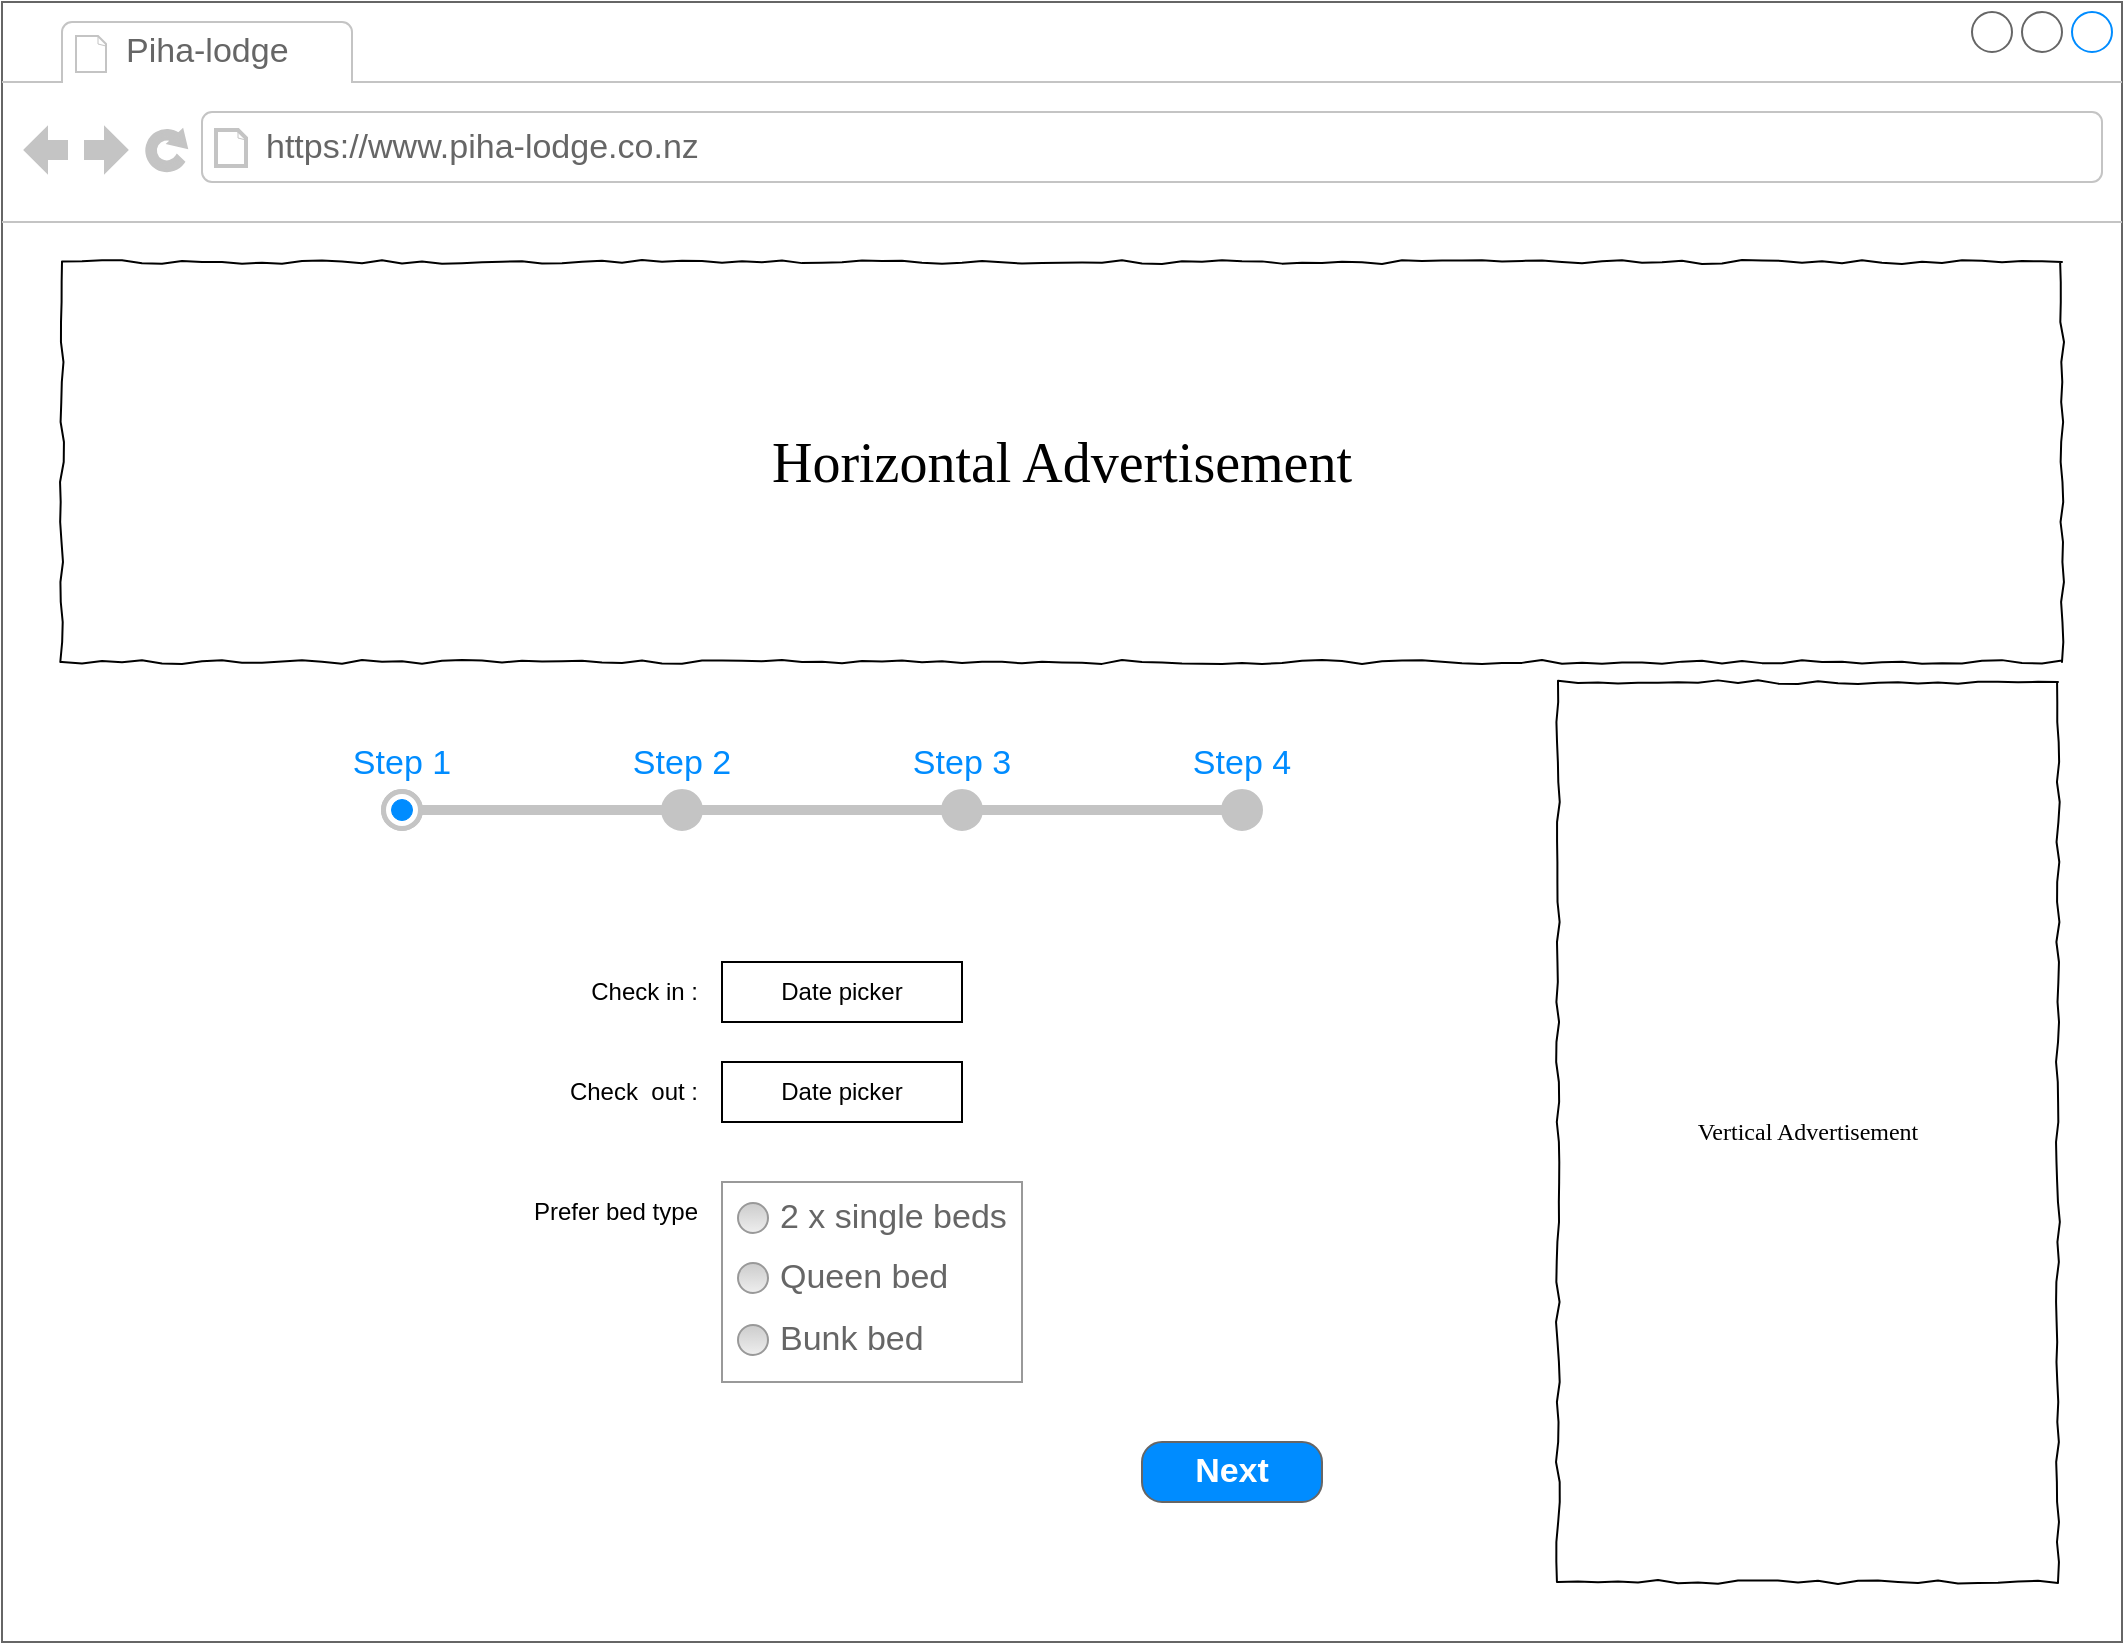 <mxfile version="17.4.0" type="device" pages="5"><diagram id="oUi-wMXiDrRXIAVjMPbH" name="Step 1"><mxGraphModel dx="1422" dy="762" grid="1" gridSize="10" guides="1" tooltips="1" connect="1" arrows="1" fold="1" page="1" pageScale="1" pageWidth="1100" pageHeight="850" math="0" shadow="0"><root><mxCell id="0"/><mxCell id="1" parent="0"/><mxCell id="sx67vJJWiEQe5QAoI6bf-1" value="" style="strokeWidth=1;shadow=0;dashed=0;align=center;html=1;shape=mxgraph.mockup.containers.browserWindow;rSize=0;strokeColor=#666666;strokeColor2=#008cff;strokeColor3=#c4c4c4;mainText=,;recursiveResize=0;" vertex="1" parent="1"><mxGeometry x="20" y="20" width="1060" height="820" as="geometry"/></mxCell><mxCell id="sx67vJJWiEQe5QAoI6bf-2" value="Piha-lodge" style="strokeWidth=1;shadow=0;dashed=0;align=center;html=1;shape=mxgraph.mockup.containers.anchor;fontSize=17;fontColor=#666666;align=left;" vertex="1" parent="sx67vJJWiEQe5QAoI6bf-1"><mxGeometry x="60" y="12" width="110" height="26" as="geometry"/></mxCell><mxCell id="sx67vJJWiEQe5QAoI6bf-3" value="https://www.piha-lodge.co.nz" style="strokeWidth=1;shadow=0;dashed=0;align=center;html=1;shape=mxgraph.mockup.containers.anchor;rSize=0;fontSize=17;fontColor=#666666;align=left;" vertex="1" parent="sx67vJJWiEQe5QAoI6bf-1"><mxGeometry x="130" y="60" width="250" height="26" as="geometry"/></mxCell><mxCell id="AOuMdKNsOwprFaCUduc3-1" value="Horizontal Advertisement" style="whiteSpace=wrap;html=1;rounded=0;shadow=0;labelBackgroundColor=none;strokeWidth=1;fontFamily=Verdana;fontSize=28;align=center;comic=1;" vertex="1" parent="sx67vJJWiEQe5QAoI6bf-1"><mxGeometry x="30" y="130" width="1000" height="200" as="geometry"/></mxCell><mxCell id="AOuMdKNsOwprFaCUduc3-2" value="Vertical Advertisement" style="whiteSpace=wrap;html=1;rounded=0;shadow=0;labelBackgroundColor=none;strokeWidth=1;fillColor=none;fontFamily=Verdana;fontSize=12;align=center;comic=1;" vertex="1" parent="sx67vJJWiEQe5QAoI6bf-1"><mxGeometry x="778" y="340" width="250" height="450" as="geometry"/></mxCell><mxCell id="AOuMdKNsOwprFaCUduc3-4" value="" style="strokeWidth=1;shadow=0;dashed=0;align=center;html=1;shape=mxgraph.mockup.navigation.stepBar;strokeColor=#c4c4c4;textColor=#666666;textColor2=#008cff;mainText=%2BStep%201%2CStep%202%2CStep%203%2CStep%204;textSize=17;fillColor=#666666;overflow=fill;fontSize=17;fontColor=#666666;direction=east;" vertex="1" parent="sx67vJJWiEQe5QAoI6bf-1"><mxGeometry x="130" y="370" width="560" height="70" as="geometry"/></mxCell><mxCell id="b5wOJilezBWlusKn2aMM-1" value="Next" style="strokeWidth=1;shadow=0;dashed=0;align=center;html=1;shape=mxgraph.mockup.buttons.button;strokeColor=#666666;fontColor=#ffffff;mainText=;buttonStyle=round;fontSize=17;fontStyle=1;fillColor=#008cff;whiteSpace=wrap;" vertex="1" parent="sx67vJJWiEQe5QAoI6bf-1"><mxGeometry x="570" y="720" width="90" height="30" as="geometry"/></mxCell><mxCell id="5U9-QMMQPaFmR3MNgFl2-2" value="Check in :" style="text;html=1;strokeColor=none;fillColor=none;align=right;verticalAlign=middle;whiteSpace=wrap;rounded=0;" vertex="1" parent="sx67vJJWiEQe5QAoI6bf-1"><mxGeometry x="260" y="480" width="90" height="30" as="geometry"/></mxCell><mxCell id="5U9-QMMQPaFmR3MNgFl2-1" value="Date picker" style="rounded=0;whiteSpace=wrap;html=1;" vertex="1" parent="sx67vJJWiEQe5QAoI6bf-1"><mxGeometry x="360" y="480" width="120" height="30" as="geometry"/></mxCell><mxCell id="5U9-QMMQPaFmR3MNgFl2-109" value="&lt;span&gt;Date picker&lt;/span&gt;" style="rounded=0;whiteSpace=wrap;html=1;" vertex="1" parent="sx67vJJWiEQe5QAoI6bf-1"><mxGeometry x="360" y="530" width="120" height="30" as="geometry"/></mxCell><mxCell id="5U9-QMMQPaFmR3MNgFl2-110" value="Check&amp;nbsp; out :" style="text;html=1;strokeColor=none;fillColor=none;align=right;verticalAlign=middle;whiteSpace=wrap;rounded=0;" vertex="1" parent="sx67vJJWiEQe5QAoI6bf-1"><mxGeometry x="260" y="530" width="90" height="30" as="geometry"/></mxCell><mxCell id="fIT29ROSlgvNxC3mLbTA-1" value="" style="strokeWidth=1;shadow=0;dashed=0;align=center;html=1;shape=mxgraph.mockup.forms.rrect;rSize=0;strokeColor=#999999;fillColor=#ffffff;recursiveResize=0;" vertex="1" parent="sx67vJJWiEQe5QAoI6bf-1"><mxGeometry x="360" y="590" width="150" height="100" as="geometry"/></mxCell><mxCell id="fIT29ROSlgvNxC3mLbTA-2" value="2 x single beds" style="shape=ellipse;rSize=0;fillColor=#eeeeee;strokeColor=#999999;gradientColor=#cccccc;html=1;align=left;spacingLeft=4;fontSize=17;fontColor=#666666;labelPosition=right;flipV=1;" vertex="1" parent="fIT29ROSlgvNxC3mLbTA-1"><mxGeometry x="8" y="10.5" width="15" height="15" as="geometry"/></mxCell><mxCell id="fIT29ROSlgvNxC3mLbTA-3" value="Queen bed" style="shape=ellipse;rSize=0;fillColor=#eeeeee;strokeColor=#999999;gradientColor=#cccccc;html=1;align=left;spacingLeft=4;fontSize=17;fontColor=#666666;labelPosition=right;flipV=1;" vertex="1" parent="fIT29ROSlgvNxC3mLbTA-1"><mxGeometry x="8" y="40.5" width="15" height="15" as="geometry"/></mxCell><mxCell id="fIT29ROSlgvNxC3mLbTA-6" value="Bunk bed" style="shape=ellipse;rSize=0;fillColor=#eeeeee;strokeColor=#999999;gradientColor=#cccccc;html=1;align=left;spacingLeft=4;fontSize=17;fontColor=#666666;labelPosition=right;flipV=1;" vertex="1" parent="fIT29ROSlgvNxC3mLbTA-1"><mxGeometry x="8" y="71.5" width="15" height="15" as="geometry"/></mxCell><mxCell id="fIT29ROSlgvNxC3mLbTA-7" value="Prefer bed type" style="text;html=1;strokeColor=none;fillColor=none;align=right;verticalAlign=middle;whiteSpace=wrap;rounded=0;" vertex="1" parent="sx67vJJWiEQe5QAoI6bf-1"><mxGeometry x="260" y="590" width="90" height="30" as="geometry"/></mxCell></root></mxGraphModel></diagram><diagram name="Step 2" id="VjL7f8rFNLGik1qCMTcq"><mxGraphModel dx="1422" dy="762" grid="1" gridSize="10" guides="1" tooltips="1" connect="1" arrows="1" fold="1" page="1" pageScale="1" pageWidth="1100" pageHeight="850" math="0" shadow="0"><root><mxCell id="9cKlikHtO0nhQGItE4CW-0"/><mxCell id="9cKlikHtO0nhQGItE4CW-1" parent="9cKlikHtO0nhQGItE4CW-0"/><mxCell id="9cKlikHtO0nhQGItE4CW-2" value="" style="strokeWidth=1;shadow=0;dashed=0;align=center;html=1;shape=mxgraph.mockup.containers.browserWindow;rSize=0;strokeColor=#666666;strokeColor2=#008cff;strokeColor3=#c4c4c4;mainText=,;recursiveResize=0;" vertex="1" parent="9cKlikHtO0nhQGItE4CW-1"><mxGeometry x="20" y="20" width="1060" height="820" as="geometry"/></mxCell><mxCell id="9cKlikHtO0nhQGItE4CW-3" value="Piha-lodge" style="strokeWidth=1;shadow=0;dashed=0;align=center;html=1;shape=mxgraph.mockup.containers.anchor;fontSize=17;fontColor=#666666;align=left;" vertex="1" parent="9cKlikHtO0nhQGItE4CW-2"><mxGeometry x="60" y="12" width="110" height="26" as="geometry"/></mxCell><mxCell id="9cKlikHtO0nhQGItE4CW-4" value="https://www.piha-lodge.co.nz" style="strokeWidth=1;shadow=0;dashed=0;align=center;html=1;shape=mxgraph.mockup.containers.anchor;rSize=0;fontSize=17;fontColor=#666666;align=left;" vertex="1" parent="9cKlikHtO0nhQGItE4CW-2"><mxGeometry x="130" y="60" width="250" height="26" as="geometry"/></mxCell><mxCell id="9cKlikHtO0nhQGItE4CW-5" value="Horizontal Advertisement" style="whiteSpace=wrap;html=1;rounded=0;shadow=0;labelBackgroundColor=none;strokeWidth=1;fontFamily=Verdana;fontSize=28;align=center;comic=1;" vertex="1" parent="9cKlikHtO0nhQGItE4CW-2"><mxGeometry x="30" y="130" width="1000" height="200" as="geometry"/></mxCell><mxCell id="9cKlikHtO0nhQGItE4CW-6" value="Vertical Advertisement" style="whiteSpace=wrap;html=1;rounded=0;shadow=0;labelBackgroundColor=none;strokeWidth=1;fillColor=none;fontFamily=Verdana;fontSize=12;align=center;comic=1;" vertex="1" parent="9cKlikHtO0nhQGItE4CW-2"><mxGeometry x="778" y="340" width="250" height="450" as="geometry"/></mxCell><mxCell id="9cKlikHtO0nhQGItE4CW-7" value="" style="strokeWidth=1;shadow=0;dashed=0;align=center;html=1;shape=mxgraph.mockup.navigation.stepBar;strokeColor=#c4c4c4;textColor=#666666;textColor2=#008cff;mainText=Step%201%2C%2BStep%202%2CStep%203%2CStep%204;textSize=17;fillColor=#666666;overflow=fill;fontSize=17;fontColor=#666666;direction=east;" vertex="1" parent="9cKlikHtO0nhQGItE4CW-2"><mxGeometry x="130" y="370" width="560" height="70" as="geometry"/></mxCell><mxCell id="9cKlikHtO0nhQGItE4CW-8" value="Next" style="strokeWidth=1;shadow=0;dashed=0;align=center;html=1;shape=mxgraph.mockup.buttons.button;strokeColor=#666666;fontColor=#ffffff;mainText=;buttonStyle=round;fontSize=17;fontStyle=1;fillColor=#008cff;whiteSpace=wrap;" vertex="1" parent="9cKlikHtO0nhQGItE4CW-2"><mxGeometry x="570" y="720" width="90" height="30" as="geometry"/></mxCell><mxCell id="tjDRrlrHCkNEZzormWmk-7" value="Previous" style="strokeWidth=1;shadow=0;dashed=0;align=center;html=1;shape=mxgraph.mockup.buttons.button;strokeColor=#666666;fontColor=#ffffff;mainText=;buttonStyle=round;fontSize=17;fontStyle=1;fillColor=#008cff;whiteSpace=wrap;" vertex="1" parent="9cKlikHtO0nhQGItE4CW-2"><mxGeometry x="150" y="720" width="90" height="30" as="geometry"/></mxCell><mxCell id="hRpgqc-rVr8VmRpH3qx3-0" value="Arrive time :" style="text;html=1;strokeColor=none;fillColor=none;align=right;verticalAlign=middle;whiteSpace=wrap;rounded=0;fontSize=14;" vertex="1" parent="9cKlikHtO0nhQGItE4CW-2"><mxGeometry x="260" y="450" width="90" height="30" as="geometry"/></mxCell><mxCell id="hRpgqc-rVr8VmRpH3qx3-1" value="" style="verticalLabelPosition=bottom;shadow=0;dashed=0;align=center;html=1;verticalAlign=top;strokeWidth=1;shape=mxgraph.mockup.forms.horSlider;strokeColor=#999999;sliderStyle=basic;sliderPos=41.25;handleStyle=circle;fillColor2=#ddeeff;fontSize=14;" vertex="1" parent="9cKlikHtO0nhQGItE4CW-2"><mxGeometry x="300" y="450" width="200" height="30" as="geometry"/></mxCell><mxCell id="hRpgqc-rVr8VmRpH3qx3-2" value="PM" style="text;html=1;strokeColor=none;fillColor=none;align=left;verticalAlign=middle;whiteSpace=wrap;rounded=0;fontSize=14;" vertex="1" parent="9cKlikHtO0nhQGItE4CW-2"><mxGeometry x="540" y="450" width="20" height="30" as="geometry"/></mxCell><mxCell id="AeqVfA9lhM3dr57yUfqd-0" value="Rooms :" style="text;html=1;strokeColor=none;fillColor=none;align=right;verticalAlign=middle;whiteSpace=wrap;rounded=0;fontSize=14;" vertex="1" parent="9cKlikHtO0nhQGItE4CW-2"><mxGeometry x="220" y="490" width="130" height="30" as="geometry"/></mxCell><mxCell id="AeqVfA9lhM3dr57yUfqd-2" value="2" style="text;html=1;strokeColor=none;fillColor=none;align=right;verticalAlign=middle;whiteSpace=wrap;rounded=0;fontSize=14;" vertex="1" parent="9cKlikHtO0nhQGItE4CW-2"><mxGeometry x="513" y="449" width="20" height="30" as="geometry"/></mxCell><mxCell id="AeqVfA9lhM3dr57yUfqd-3" value="1 room&lt;br&gt;2 rooms&lt;br&gt;3 rooms&lt;br&gt;4 rooms" style="strokeWidth=1;shadow=0;dashed=0;align=center;html=1;shape=mxgraph.mockup.forms.comboBox;strokeColor=#999999;fillColor=#ddeeff;align=left;fillColor2=#aaddff;mainText=;fontColor=#666666;fontSize=14;spacingLeft=3;verticalAlign=top;spacing=3;" vertex="1" parent="9cKlikHtO0nhQGItE4CW-2"><mxGeometry x="370" y="490" width="190" height="80" as="geometry"/></mxCell><mxCell id="MYxgW4TyMsbTRHCdrl2_-0" value="Breakfast type :" style="text;html=1;strokeColor=none;fillColor=none;align=right;verticalAlign=middle;whiteSpace=wrap;rounded=0;fontSize=14;" vertex="1" parent="9cKlikHtO0nhQGItE4CW-2"><mxGeometry x="220" y="590" width="130" height="30" as="geometry"/></mxCell><mxCell id="MYxgW4TyMsbTRHCdrl2_-1" value="No necessary&lt;br&gt;Continental&lt;br&gt;Korean style&lt;br&gt;" style="strokeWidth=1;shadow=0;dashed=0;align=center;html=1;shape=mxgraph.mockup.forms.comboBox;strokeColor=#999999;fillColor=#ddeeff;align=left;fillColor2=#aaddff;mainText=;fontColor=#666666;fontSize=14;spacingLeft=3;verticalAlign=top;spacing=3;" vertex="1" parent="9cKlikHtO0nhQGItE4CW-2"><mxGeometry x="370" y="590" width="190" height="70" as="geometry"/></mxCell></root></mxGraphModel></diagram><diagram name="Step 3" id="0d0z5Lvu5L3LwtYLqSPh"><mxGraphModel dx="1422" dy="762" grid="1" gridSize="10" guides="1" tooltips="1" connect="1" arrows="1" fold="1" page="1" pageScale="1" pageWidth="1100" pageHeight="850" math="0" shadow="0"><root><mxCell id="eztPSZp131bTaL-vDQY8-0"/><mxCell id="eztPSZp131bTaL-vDQY8-1" parent="eztPSZp131bTaL-vDQY8-0"/><mxCell id="eztPSZp131bTaL-vDQY8-2" value="" style="strokeWidth=1;shadow=0;dashed=0;align=center;html=1;shape=mxgraph.mockup.containers.browserWindow;rSize=0;strokeColor=#666666;strokeColor2=#008cff;strokeColor3=#c4c4c4;mainText=,;recursiveResize=0;" vertex="1" parent="eztPSZp131bTaL-vDQY8-1"><mxGeometry x="20" y="20" width="1060" height="820" as="geometry"/></mxCell><mxCell id="eztPSZp131bTaL-vDQY8-3" value="Piha-lodge" style="strokeWidth=1;shadow=0;dashed=0;align=center;html=1;shape=mxgraph.mockup.containers.anchor;fontSize=17;fontColor=#666666;align=left;" vertex="1" parent="eztPSZp131bTaL-vDQY8-2"><mxGeometry x="60" y="12" width="110" height="26" as="geometry"/></mxCell><mxCell id="eztPSZp131bTaL-vDQY8-4" value="https://www.piha-lodge.co.nz" style="strokeWidth=1;shadow=0;dashed=0;align=center;html=1;shape=mxgraph.mockup.containers.anchor;rSize=0;fontSize=17;fontColor=#666666;align=left;" vertex="1" parent="eztPSZp131bTaL-vDQY8-2"><mxGeometry x="130" y="60" width="250" height="26" as="geometry"/></mxCell><mxCell id="eztPSZp131bTaL-vDQY8-5" value="Horizontal Advertisement" style="whiteSpace=wrap;html=1;rounded=0;shadow=0;labelBackgroundColor=none;strokeWidth=1;fontFamily=Verdana;fontSize=28;align=center;comic=1;" vertex="1" parent="eztPSZp131bTaL-vDQY8-2"><mxGeometry x="30" y="130" width="1000" height="200" as="geometry"/></mxCell><mxCell id="eztPSZp131bTaL-vDQY8-6" value="Vertical Advertisement" style="whiteSpace=wrap;html=1;rounded=0;shadow=0;labelBackgroundColor=none;strokeWidth=1;fillColor=none;fontFamily=Verdana;fontSize=12;align=center;comic=1;" vertex="1" parent="eztPSZp131bTaL-vDQY8-2"><mxGeometry x="778" y="340" width="250" height="450" as="geometry"/></mxCell><mxCell id="eztPSZp131bTaL-vDQY8-7" value="" style="strokeWidth=1;shadow=0;dashed=0;align=center;html=1;shape=mxgraph.mockup.navigation.stepBar;strokeColor=#c4c4c4;textColor=#666666;textColor2=#008cff;mainText=Step%201%2CStep%202%2C%2BStep%203%2CStep%204;textSize=17;fillColor=#666666;overflow=fill;fontSize=17;fontColor=#666666;direction=east;" vertex="1" parent="eztPSZp131bTaL-vDQY8-2"><mxGeometry x="130" y="370" width="560" height="70" as="geometry"/></mxCell><mxCell id="eztPSZp131bTaL-vDQY8-8" value="Next" style="strokeWidth=1;shadow=0;dashed=0;align=center;html=1;shape=mxgraph.mockup.buttons.button;strokeColor=#666666;fontColor=#ffffff;mainText=;buttonStyle=round;fontSize=17;fontStyle=1;fillColor=#008cff;whiteSpace=wrap;" vertex="1" parent="eztPSZp131bTaL-vDQY8-2"><mxGeometry x="570" y="720" width="90" height="30" as="geometry"/></mxCell><mxCell id="eztPSZp131bTaL-vDQY8-9" value="Previous" style="strokeWidth=1;shadow=0;dashed=0;align=center;html=1;shape=mxgraph.mockup.buttons.button;strokeColor=#666666;fontColor=#ffffff;mainText=;buttonStyle=round;fontSize=17;fontStyle=1;fillColor=#008cff;whiteSpace=wrap;" vertex="1" parent="eztPSZp131bTaL-vDQY8-2"><mxGeometry x="150" y="720" width="90" height="30" as="geometry"/></mxCell><mxCell id="UC5EhTLBbAHq8wM_3Ogo-1" value="" style="verticalLabelPosition=bottom;shadow=0;dashed=0;align=center;html=1;verticalAlign=top;strokeWidth=1;shape=mxgraph.mockup.forms.colorPicker;chosenColor=#aaddff;fontSize=14;fontColor=#666666;" vertex="1" parent="eztPSZp131bTaL-vDQY8-2"><mxGeometry x="370" y="560" width="40" height="40" as="geometry"/></mxCell><mxCell id="UC5EhTLBbAHq8wM_3Ogo-0" value="Favourite colour" style="text;html=1;strokeColor=none;fillColor=none;align=right;verticalAlign=middle;whiteSpace=wrap;rounded=0;fontSize=14;" vertex="1" parent="eztPSZp131bTaL-vDQY8-2"><mxGeometry x="240" y="565" width="110" height="30" as="geometry"/></mxCell><mxCell id="UC5EhTLBbAHq8wM_3Ogo-2" value="Adults :" style="text;html=1;strokeColor=none;fillColor=none;align=right;verticalAlign=middle;whiteSpace=wrap;rounded=0;fontSize=14;" vertex="1" parent="eztPSZp131bTaL-vDQY8-2"><mxGeometry x="260" y="460" width="90" height="30" as="geometry"/></mxCell><mxCell id="UC5EhTLBbAHq8wM_3Ogo-3" value="Children :" style="text;html=1;strokeColor=none;fillColor=none;align=right;verticalAlign=middle;whiteSpace=wrap;rounded=0;fontSize=14;" vertex="1" parent="eztPSZp131bTaL-vDQY8-2"><mxGeometry x="260" y="510" width="90" height="30" as="geometry"/></mxCell><mxCell id="UC5EhTLBbAHq8wM_3Ogo-4" value="&lt;table cellpadding=&quot;0&quot; cellspacing=&quot;0&quot; style=&quot;width: 100% ; height: 100%&quot;&gt;&lt;tbody&gt;&lt;tr&gt;&lt;td style=&quot;width: 85%&quot;&gt;0&lt;/td&gt;&lt;td style=&quot;width: 15%&quot;&gt;&lt;/td&gt;&lt;/tr&gt;&lt;/tbody&gt;&lt;/table&gt;" style="strokeWidth=1;shadow=0;dashed=0;align=center;html=1;shape=mxgraph.mockup.forms.spinner;strokeColor=#999999;spinLayout=right;spinStyle=normal;adjStyle=triangle;fillColor=#aaddff;fontSize=17;fontColor=#666666;mainText=;html=1;overflow=fill;strokeOpacity=100;" vertex="1" parent="eztPSZp131bTaL-vDQY8-2"><mxGeometry x="370" y="460" width="140" height="30" as="geometry"/></mxCell><mxCell id="UC5EhTLBbAHq8wM_3Ogo-5" value="&lt;table cellpadding=&quot;0&quot; cellspacing=&quot;0&quot; style=&quot;width: 100% ; height: 100%&quot;&gt;&lt;tbody&gt;&lt;tr&gt;&lt;td style=&quot;width: 85%&quot;&gt;0&lt;/td&gt;&lt;td style=&quot;width: 15%&quot;&gt;&lt;/td&gt;&lt;/tr&gt;&lt;/tbody&gt;&lt;/table&gt;" style="strokeWidth=1;shadow=0;dashed=0;align=center;html=1;shape=mxgraph.mockup.forms.spinner;strokeColor=#999999;spinLayout=right;spinStyle=normal;adjStyle=triangle;fillColor=#aaddff;fontSize=17;fontColor=#666666;mainText=;html=1;overflow=fill;" vertex="1" parent="eztPSZp131bTaL-vDQY8-2"><mxGeometry x="370" y="510" width="140" height="30" as="geometry"/></mxCell><mxCell id="nm3t4eJVYTuXnckr5jVG-0" value="(for souvenir)" style="text;html=1;strokeColor=none;fillColor=none;align=right;verticalAlign=middle;whiteSpace=wrap;rounded=0;fontSize=14;" vertex="1" parent="eztPSZp131bTaL-vDQY8-2"><mxGeometry x="430" y="565" width="110" height="30" as="geometry"/></mxCell></root></mxGraphModel></diagram><diagram name="Step 4" id="x08vzM1r3ZLJy2kTOo_r"><mxGraphModel dx="1422" dy="762" grid="1" gridSize="10" guides="1" tooltips="1" connect="1" arrows="1" fold="1" page="1" pageScale="1" pageWidth="1100" pageHeight="850" math="0" shadow="0"><root><mxCell id="u3ObpyP9G7WGJHAkvHzj-0"/><mxCell id="u3ObpyP9G7WGJHAkvHzj-1" parent="u3ObpyP9G7WGJHAkvHzj-0"/><mxCell id="u3ObpyP9G7WGJHAkvHzj-2" value="" style="strokeWidth=1;shadow=0;dashed=0;align=center;html=1;shape=mxgraph.mockup.containers.browserWindow;rSize=0;strokeColor=#666666;strokeColor2=#008cff;strokeColor3=#c4c4c4;mainText=,;recursiveResize=0;" vertex="1" parent="u3ObpyP9G7WGJHAkvHzj-1"><mxGeometry x="20" y="20" width="1060" height="820" as="geometry"/></mxCell><mxCell id="u3ObpyP9G7WGJHAkvHzj-3" value="Piha-lodge" style="strokeWidth=1;shadow=0;dashed=0;align=center;html=1;shape=mxgraph.mockup.containers.anchor;fontSize=17;fontColor=#666666;align=left;" vertex="1" parent="u3ObpyP9G7WGJHAkvHzj-2"><mxGeometry x="60" y="12" width="110" height="26" as="geometry"/></mxCell><mxCell id="u3ObpyP9G7WGJHAkvHzj-4" value="https://www.piha-lodge.co.nz" style="strokeWidth=1;shadow=0;dashed=0;align=center;html=1;shape=mxgraph.mockup.containers.anchor;rSize=0;fontSize=17;fontColor=#666666;align=left;" vertex="1" parent="u3ObpyP9G7WGJHAkvHzj-2"><mxGeometry x="130" y="60" width="250" height="26" as="geometry"/></mxCell><mxCell id="u3ObpyP9G7WGJHAkvHzj-5" value="Horizontal Advertisement" style="whiteSpace=wrap;html=1;rounded=0;shadow=0;labelBackgroundColor=none;strokeWidth=1;fontFamily=Verdana;fontSize=28;align=center;comic=1;" vertex="1" parent="u3ObpyP9G7WGJHAkvHzj-2"><mxGeometry x="30" y="130" width="1000" height="200" as="geometry"/></mxCell><mxCell id="u3ObpyP9G7WGJHAkvHzj-6" value="Vertical Advertisement" style="whiteSpace=wrap;html=1;rounded=0;shadow=0;labelBackgroundColor=none;strokeWidth=1;fillColor=none;fontFamily=Verdana;fontSize=12;align=center;comic=1;" vertex="1" parent="u3ObpyP9G7WGJHAkvHzj-2"><mxGeometry x="778" y="340" width="250" height="450" as="geometry"/></mxCell><mxCell id="u3ObpyP9G7WGJHAkvHzj-7" value="" style="strokeWidth=1;shadow=0;dashed=0;align=center;html=1;shape=mxgraph.mockup.navigation.stepBar;strokeColor=#c4c4c4;textColor=#666666;textColor2=#008cff;mainText=Step%201%2CStep%202%2CStep%203%2C%2BStep%204;textSize=17;fillColor=#666666;overflow=fill;fontSize=17;fontColor=#666666;direction=east;" vertex="1" parent="u3ObpyP9G7WGJHAkvHzj-2"><mxGeometry x="130" y="370" width="560" height="70" as="geometry"/></mxCell><mxCell id="u3ObpyP9G7WGJHAkvHzj-8" value="Summit" style="strokeWidth=1;shadow=0;dashed=0;align=center;html=1;shape=mxgraph.mockup.buttons.button;strokeColor=#666666;fontColor=#ffffff;mainText=;buttonStyle=round;fontSize=17;fontStyle=1;fillColor=#008cff;whiteSpace=wrap;" vertex="1" parent="u3ObpyP9G7WGJHAkvHzj-2"><mxGeometry x="570" y="770" width="90" height="30" as="geometry"/></mxCell><mxCell id="u3ObpyP9G7WGJHAkvHzj-9" value="Previous" style="strokeWidth=1;shadow=0;dashed=0;align=center;html=1;shape=mxgraph.mockup.buttons.button;strokeColor=#666666;fontColor=#ffffff;mainText=;buttonStyle=round;fontSize=17;fontStyle=1;fillColor=#008cff;whiteSpace=wrap;" vertex="1" parent="u3ObpyP9G7WGJHAkvHzj-2"><mxGeometry x="150" y="770" width="90" height="30" as="geometry"/></mxCell><mxCell id="hhJx7m1NjAnWw5pQeaMC-0" value="First Name :" style="text;html=1;strokeColor=none;fillColor=none;align=right;verticalAlign=middle;whiteSpace=wrap;rounded=0;" vertex="1" parent="u3ObpyP9G7WGJHAkvHzj-2"><mxGeometry x="270" y="450" width="90" height="30" as="geometry"/></mxCell><mxCell id="hhJx7m1NjAnWw5pQeaMC-1" value="" style="rounded=0;whiteSpace=wrap;html=1;" vertex="1" parent="u3ObpyP9G7WGJHAkvHzj-2"><mxGeometry x="370" y="450" width="200" height="30" as="geometry"/></mxCell><mxCell id="hhJx7m1NjAnWw5pQeaMC-2" value="" style="rounded=0;whiteSpace=wrap;html=1;" vertex="1" parent="u3ObpyP9G7WGJHAkvHzj-2"><mxGeometry x="370" y="490" width="200" height="30" as="geometry"/></mxCell><mxCell id="hhJx7m1NjAnWw5pQeaMC-3" value="Last Name :" style="text;html=1;strokeColor=none;fillColor=none;align=right;verticalAlign=middle;whiteSpace=wrap;rounded=0;" vertex="1" parent="u3ObpyP9G7WGJHAkvHzj-2"><mxGeometry x="270" y="490" width="90" height="30" as="geometry"/></mxCell><mxCell id="hhJx7m1NjAnWw5pQeaMC-4" value="Email :" style="text;html=1;strokeColor=none;fillColor=none;align=right;verticalAlign=middle;whiteSpace=wrap;rounded=0;" vertex="1" parent="u3ObpyP9G7WGJHAkvHzj-2"><mxGeometry x="270" y="530" width="90" height="30" as="geometry"/></mxCell><mxCell id="hhJx7m1NjAnWw5pQeaMC-5" value="" style="rounded=0;whiteSpace=wrap;html=1;" vertex="1" parent="u3ObpyP9G7WGJHAkvHzj-2"><mxGeometry x="370" y="530" width="200" height="30" as="geometry"/></mxCell><mxCell id="hhJx7m1NjAnWw5pQeaMC-6" value="Phone :" style="text;html=1;strokeColor=none;fillColor=none;align=right;verticalAlign=middle;whiteSpace=wrap;rounded=0;" vertex="1" parent="u3ObpyP9G7WGJHAkvHzj-2"><mxGeometry x="270" y="570" width="90" height="30" as="geometry"/></mxCell><mxCell id="hhJx7m1NjAnWw5pQeaMC-7" value="" style="rounded=0;whiteSpace=wrap;html=1;" vertex="1" parent="u3ObpyP9G7WGJHAkvHzj-2"><mxGeometry x="370" y="570" width="200" height="30" as="geometry"/></mxCell><mxCell id="D6AqTk1jZH6vTfKthPKf-0" value="" style="strokeWidth=1;shadow=0;dashed=0;align=center;html=1;shape=mxgraph.mockup.forms.rrect;rSize=0;strokeColor=#999999;fillColor=#ffffff;recursiveResize=0;fontSize=14;" vertex="1" parent="u3ObpyP9G7WGJHAkvHzj-2"><mxGeometry x="370" y="610" width="200" height="120" as="geometry"/></mxCell><mxCell id="D6AqTk1jZH6vTfKthPKf-1" value="Baby cot&lt;br&gt;" style="strokeWidth=1;shadow=0;dashed=0;align=center;html=1;shape=mxgraph.mockup.forms.rrect;rSize=0;fillColor=#eeeeee;strokeColor=#999999;gradientColor=#cccccc;align=left;spacingLeft=4;fontSize=17;fontColor=#666666;labelPosition=right;" vertex="1" parent="D6AqTk1jZH6vTfKthPKf-0"><mxGeometry x="8" y="7.5" width="15" height="15" as="geometry"/></mxCell><mxCell id="D6AqTk1jZH6vTfKthPKf-2" value="Bicycle" style="strokeWidth=1;shadow=0;dashed=0;align=center;html=1;shape=mxgraph.mockup.forms.rrect;rSize=0;fillColor=#eeeeee;strokeColor=#999999;gradientColor=#cccccc;align=left;spacingLeft=4;fontSize=17;fontColor=#666666;labelPosition=right;" vertex="1" parent="D6AqTk1jZH6vTfKthPKf-0"><mxGeometry x="8" y="37.5" width="15" height="15" as="geometry"/></mxCell><mxCell id="D6AqTk1jZH6vTfKthPKf-3" value="surf board" style="strokeWidth=1;shadow=0;dashed=0;align=center;html=1;shape=mxgraph.mockup.forms.rrect;rSize=0;fillColor=#eeeeee;strokeColor=#999999;gradientColor=#cccccc;align=left;spacingLeft=4;fontSize=17;fontColor=#666666;labelPosition=right;" vertex="1" parent="D6AqTk1jZH6vTfKthPKf-0"><mxGeometry x="8" y="97.5" width="15" height="15" as="geometry"/></mxCell><mxCell id="D6AqTk1jZH6vTfKthPKf-4" value="Swimming goggles" style="strokeWidth=1;shadow=0;dashed=0;align=center;html=1;shape=mxgraph.mockup.forms.rrect;rSize=0;fillColor=#eeeeee;strokeColor=#999999;gradientColor=#cccccc;align=left;spacingLeft=4;fontSize=17;fontColor=#666666;labelPosition=right;" vertex="1" parent="D6AqTk1jZH6vTfKthPKf-0"><mxGeometry x="8" y="70" width="15" height="15" as="geometry"/></mxCell><mxCell id="uCralvu4Gz02QxP1K2re-0" value="Optional Choice" style="text;html=1;strokeColor=none;fillColor=none;align=right;verticalAlign=middle;whiteSpace=wrap;rounded=0;" vertex="1" parent="u3ObpyP9G7WGJHAkvHzj-2"><mxGeometry x="270" y="610" width="90" height="30" as="geometry"/></mxCell></root></mxGraphModel></diagram><diagram name="Summary" id="mKNjtL2mbx7XSBsTdz_M"><mxGraphModel dx="1422" dy="762" grid="1" gridSize="10" guides="1" tooltips="1" connect="1" arrows="1" fold="1" page="1" pageScale="1" pageWidth="1100" pageHeight="850" math="0" shadow="0"><root><mxCell id="bghKhCLQ2Xj4RrIauOh3-0"/><mxCell id="bghKhCLQ2Xj4RrIauOh3-1" parent="bghKhCLQ2Xj4RrIauOh3-0"/><mxCell id="bghKhCLQ2Xj4RrIauOh3-2" value="" style="strokeWidth=1;shadow=0;dashed=0;align=center;html=1;shape=mxgraph.mockup.containers.browserWindow;rSize=0;strokeColor=#666666;strokeColor2=#008cff;strokeColor3=#c4c4c4;mainText=,;recursiveResize=0;" vertex="1" parent="bghKhCLQ2Xj4RrIauOh3-1"><mxGeometry x="20" y="20" width="1060" height="910" as="geometry"/></mxCell><mxCell id="bghKhCLQ2Xj4RrIauOh3-3" value="Piha-lodge" style="strokeWidth=1;shadow=0;dashed=0;align=center;html=1;shape=mxgraph.mockup.containers.anchor;fontSize=17;fontColor=#666666;align=left;" vertex="1" parent="bghKhCLQ2Xj4RrIauOh3-2"><mxGeometry x="60" y="12" width="110" height="26" as="geometry"/></mxCell><mxCell id="bghKhCLQ2Xj4RrIauOh3-4" value="https://www.piha-lodge.co.nz" style="strokeWidth=1;shadow=0;dashed=0;align=center;html=1;shape=mxgraph.mockup.containers.anchor;rSize=0;fontSize=17;fontColor=#666666;align=left;" vertex="1" parent="bghKhCLQ2Xj4RrIauOh3-2"><mxGeometry x="130" y="60" width="250" height="26" as="geometry"/></mxCell><mxCell id="bghKhCLQ2Xj4RrIauOh3-5" value="Horizontal Advertisement" style="whiteSpace=wrap;html=1;rounded=0;shadow=0;labelBackgroundColor=none;strokeWidth=1;fontFamily=Verdana;fontSize=28;align=center;comic=1;" vertex="1" parent="bghKhCLQ2Xj4RrIauOh3-2"><mxGeometry x="30" y="130" width="1000" height="200" as="geometry"/></mxCell><mxCell id="bghKhCLQ2Xj4RrIauOh3-6" value="Vertical Advertisement" style="whiteSpace=wrap;html=1;rounded=0;shadow=0;labelBackgroundColor=none;strokeWidth=1;fillColor=none;fontFamily=Verdana;fontSize=12;align=center;comic=1;" vertex="1" parent="bghKhCLQ2Xj4RrIauOh3-2"><mxGeometry x="778" y="340" width="250" height="450" as="geometry"/></mxCell><mxCell id="TePqWLef4in8p3IeE3Wh-0" value="Your appointment summary" style="text;strokeColor=none;fillColor=none;html=1;fontSize=24;fontStyle=1;verticalAlign=middle;align=center;fontColor=#666666;" vertex="1" parent="bghKhCLQ2Xj4RrIauOh3-2"><mxGeometry x="150" y="350" width="480" height="40" as="geometry"/></mxCell><mxCell id="qfwVFoT4z89m-Rq6ctfY-0" value="Name :" style="text;html=1;strokeColor=none;fillColor=none;align=right;verticalAlign=middle;whiteSpace=wrap;rounded=0;fontSize=14;fontColor=#666666;" vertex="1" parent="bghKhCLQ2Xj4RrIauOh3-2"><mxGeometry x="300" y="700" width="60" height="30" as="geometry"/></mxCell><mxCell id="qfwVFoT4z89m-Rq6ctfY-1" value="First Name" style="text;html=1;strokeColor=none;fillColor=none;align=left;verticalAlign=middle;whiteSpace=wrap;rounded=0;fontSize=14;fontColor=#666666;fontStyle=4" vertex="1" parent="bghKhCLQ2Xj4RrIauOh3-2"><mxGeometry x="380" y="700" width="100" height="30" as="geometry"/></mxCell><mxCell id="qfwVFoT4z89m-Rq6ctfY-2" value="Last Name" style="text;html=1;strokeColor=none;fillColor=none;align=left;verticalAlign=middle;whiteSpace=wrap;rounded=0;fontSize=14;fontColor=#666666;fontStyle=4" vertex="1" parent="bghKhCLQ2Xj4RrIauOh3-2"><mxGeometry x="480" y="700" width="100" height="30" as="geometry"/></mxCell><mxCell id="qfwVFoT4z89m-Rq6ctfY-4" value="Phone :" style="text;html=1;strokeColor=none;fillColor=none;align=right;verticalAlign=middle;whiteSpace=wrap;rounded=0;fontSize=14;fontColor=#666666;" vertex="1" parent="bghKhCLQ2Xj4RrIauOh3-2"><mxGeometry x="300" y="780" width="60" height="30" as="geometry"/></mxCell><mxCell id="qfwVFoT4z89m-Rq6ctfY-5" value="Phone number" style="text;html=1;strokeColor=none;fillColor=none;align=left;verticalAlign=middle;whiteSpace=wrap;rounded=0;fontSize=14;fontColor=#666666;fontStyle=4" vertex="1" parent="bghKhCLQ2Xj4RrIauOh3-2"><mxGeometry x="380" y="780" width="150" height="30" as="geometry"/></mxCell><mxCell id="qfwVFoT4z89m-Rq6ctfY-6" value="Email&amp;nbsp; :" style="text;html=1;strokeColor=none;fillColor=none;align=right;verticalAlign=middle;whiteSpace=wrap;rounded=0;fontSize=14;fontColor=#666666;" vertex="1" parent="bghKhCLQ2Xj4RrIauOh3-2"><mxGeometry x="300" y="740" width="60" height="30" as="geometry"/></mxCell><mxCell id="qfwVFoT4z89m-Rq6ctfY-7" value="Email address" style="text;html=1;strokeColor=none;fillColor=none;align=left;verticalAlign=middle;whiteSpace=wrap;rounded=0;fontSize=14;fontColor=#666666;fontStyle=4" vertex="1" parent="bghKhCLQ2Xj4RrIauOh3-2"><mxGeometry x="380" y="740" width="150" height="30" as="geometry"/></mxCell><mxCell id="qfwVFoT4z89m-Rq6ctfY-8" value="Visitors :" style="text;html=1;strokeColor=none;fillColor=none;align=right;verticalAlign=middle;whiteSpace=wrap;rounded=0;fontSize=14;fontColor=#666666;" vertex="1" parent="bghKhCLQ2Xj4RrIauOh3-2"><mxGeometry x="300" y="620" width="60" height="30" as="geometry"/></mxCell><mxCell id="qfwVFoT4z89m-Rq6ctfY-9" value="Adults + Children" style="text;html=1;strokeColor=none;fillColor=none;align=left;verticalAlign=middle;whiteSpace=wrap;rounded=0;fontSize=14;fontColor=#666666;fontStyle=4" vertex="1" parent="bghKhCLQ2Xj4RrIauOh3-2"><mxGeometry x="380" y="620" width="150" height="30" as="geometry"/></mxCell><mxCell id="hEJ_6OVJpZieR4Eqhg56-0" value="people" style="text;html=1;strokeColor=none;fillColor=none;align=left;verticalAlign=middle;whiteSpace=wrap;rounded=0;fontSize=14;fontColor=#666666;" vertex="1" parent="bghKhCLQ2Xj4RrIauOh3-2"><mxGeometry x="510" y="620" width="60" height="30" as="geometry"/></mxCell><mxCell id="B5Jfi-UYqtECdfjZywOB-0" value="rooms :" style="text;html=1;strokeColor=none;fillColor=none;align=right;verticalAlign=middle;whiteSpace=wrap;rounded=0;fontSize=14;fontColor=#666666;" vertex="1" parent="bghKhCLQ2Xj4RrIauOh3-2"><mxGeometry x="300" y="540" width="60" height="30" as="geometry"/></mxCell><mxCell id="B5Jfi-UYqtECdfjZywOB-1" value="number of rooms" style="text;html=1;strokeColor=none;fillColor=none;align=left;verticalAlign=middle;whiteSpace=wrap;rounded=0;fontSize=14;fontColor=#666666;fontStyle=4" vertex="1" parent="bghKhCLQ2Xj4RrIauOh3-2"><mxGeometry x="380" y="540" width="150" height="30" as="geometry"/></mxCell><mxCell id="B5Jfi-UYqtECdfjZywOB-2" value="Check in :" style="text;html=1;strokeColor=none;fillColor=none;align=right;verticalAlign=middle;whiteSpace=wrap;rounded=0;fontSize=14;fontColor=#666666;" vertex="1" parent="bghKhCLQ2Xj4RrIauOh3-2"><mxGeometry x="270" y="390" width="90" height="30" as="geometry"/></mxCell><mxCell id="B5Jfi-UYqtECdfjZywOB-3" value="the date of check in" style="text;html=1;strokeColor=none;fillColor=none;align=left;verticalAlign=middle;whiteSpace=wrap;rounded=0;fontSize=14;fontColor=#666666;fontStyle=4" vertex="1" parent="bghKhCLQ2Xj4RrIauOh3-2"><mxGeometry x="380" y="390" width="150" height="30" as="geometry"/></mxCell><mxCell id="B5Jfi-UYqtECdfjZywOB-4" value="Check out :" style="text;html=1;strokeColor=none;fillColor=none;align=right;verticalAlign=middle;whiteSpace=wrap;rounded=0;fontSize=14;fontColor=#666666;" vertex="1" parent="bghKhCLQ2Xj4RrIauOh3-2"><mxGeometry x="270" y="420" width="90" height="30" as="geometry"/></mxCell><mxCell id="B5Jfi-UYqtECdfjZywOB-5" value="the date of check out" style="text;html=1;strokeColor=none;fillColor=none;align=left;verticalAlign=middle;whiteSpace=wrap;rounded=0;fontSize=14;fontColor=#666666;fontStyle=4" vertex="1" parent="bghKhCLQ2Xj4RrIauOh3-2"><mxGeometry x="380" y="420" width="150" height="30" as="geometry"/></mxCell><mxCell id="B5Jfi-UYqtECdfjZywOB-6" value="bed type :" style="text;html=1;strokeColor=none;fillColor=none;align=right;verticalAlign=middle;whiteSpace=wrap;rounded=0;fontSize=14;fontColor=#666666;" vertex="1" parent="bghKhCLQ2Xj4RrIauOh3-2"><mxGeometry x="260" y="460" width="100" height="30" as="geometry"/></mxCell><mxCell id="B5Jfi-UYqtECdfjZywOB-7" value="selected bed type" style="text;html=1;strokeColor=none;fillColor=none;align=left;verticalAlign=middle;whiteSpace=wrap;rounded=0;fontSize=14;fontColor=#666666;fontStyle=4" vertex="1" parent="bghKhCLQ2Xj4RrIauOh3-2"><mxGeometry x="380" y="460" width="150" height="30" as="geometry"/></mxCell><mxCell id="B5Jfi-UYqtECdfjZywOB-8" value="breakfast :" style="text;html=1;strokeColor=none;fillColor=none;align=right;verticalAlign=middle;whiteSpace=wrap;rounded=0;fontSize=14;fontColor=#666666;" vertex="1" parent="bghKhCLQ2Xj4RrIauOh3-2"><mxGeometry x="270" y="580" width="90" height="30" as="geometry"/></mxCell><mxCell id="B5Jfi-UYqtECdfjZywOB-9" value="selected breakfast" style="text;html=1;strokeColor=none;fillColor=none;align=left;verticalAlign=middle;whiteSpace=wrap;rounded=0;fontSize=14;fontColor=#666666;fontStyle=4" vertex="1" parent="bghKhCLQ2Xj4RrIauOh3-2"><mxGeometry x="380" y="580" width="150" height="30" as="geometry"/></mxCell><mxCell id="sFH2UeHW2Ot5L_Qvex9W-0" value="Arrival time" style="text;html=1;strokeColor=none;fillColor=none;align=right;verticalAlign=middle;whiteSpace=wrap;rounded=0;fontSize=14;fontColor=#666666;" vertex="1" parent="bghKhCLQ2Xj4RrIauOh3-2"><mxGeometry x="260" y="500" width="100" height="30" as="geometry"/></mxCell><mxCell id="sFH2UeHW2Ot5L_Qvex9W-1" value="selected time" style="text;html=1;strokeColor=none;fillColor=none;align=left;verticalAlign=middle;whiteSpace=wrap;rounded=0;fontSize=14;fontColor=#666666;fontStyle=4" vertex="1" parent="bghKhCLQ2Xj4RrIauOh3-2"><mxGeometry x="380" y="500" width="150" height="30" as="geometry"/></mxCell><mxCell id="xQRpLa9CTaBFTnTZ0YKq-1" value="Additional choices :" style="text;html=1;strokeColor=none;fillColor=none;align=right;verticalAlign=middle;whiteSpace=wrap;rounded=0;fontSize=14;fontColor=#666666;" vertex="1" parent="bghKhCLQ2Xj4RrIauOh3-2"><mxGeometry x="210" y="810" width="150" height="30" as="geometry"/></mxCell><mxCell id="xQRpLa9CTaBFTnTZ0YKq-2" value="checked list" style="text;html=1;strokeColor=none;fillColor=none;align=left;verticalAlign=middle;whiteSpace=wrap;rounded=0;fontSize=14;fontColor=#666666;fontStyle=4" vertex="1" parent="bghKhCLQ2Xj4RrIauOh3-2"><mxGeometry x="380" y="810" width="150" height="30" as="geometry"/></mxCell><mxCell id="bghKhCLQ2Xj4RrIauOh3-9" value="OK" style="strokeWidth=1;shadow=0;dashed=0;align=center;html=1;shape=mxgraph.mockup.buttons.button;strokeColor=#666666;fontColor=#ffffff;mainText=;buttonStyle=round;fontSize=17;fontStyle=1;fillColor=#008cff;whiteSpace=wrap;" vertex="1" parent="bghKhCLQ2Xj4RrIauOh3-2"><mxGeometry x="210" y="860" width="90" height="30" as="geometry"/></mxCell><mxCell id="bghKhCLQ2Xj4RrIauOh3-8" value="Cancel" style="strokeWidth=1;shadow=0;dashed=0;align=center;html=1;shape=mxgraph.mockup.buttons.button;strokeColor=#666666;fontColor=#ffffff;mainText=;buttonStyle=round;fontSize=17;fontStyle=1;fillColor=#008cff;whiteSpace=wrap;" vertex="1" parent="bghKhCLQ2Xj4RrIauOh3-2"><mxGeometry x="440" y="860" width="90" height="30" as="geometry"/></mxCell><mxCell id="VFsapFaVRancahwgr_LG-0" value="* nights" style="text;html=1;strokeColor=none;fillColor=none;align=left;verticalAlign=middle;whiteSpace=wrap;rounded=0;fontSize=14;fontColor=#666666;" vertex="1" parent="bghKhCLQ2Xj4RrIauOh3-2"><mxGeometry x="560" y="420" width="90" height="30" as="geometry"/></mxCell><mxCell id="sFH2UeHW2Ot5L_Qvex9W-2" value="favourite colour" style="text;html=1;strokeColor=none;fillColor=none;align=right;verticalAlign=middle;whiteSpace=wrap;rounded=0;fontSize=14;fontColor=#666666;" vertex="1" parent="bghKhCLQ2Xj4RrIauOh3-2"><mxGeometry x="250" y="660" width="110" height="30" as="geometry"/></mxCell><mxCell id="sFH2UeHW2Ot5L_Qvex9W-3" value="selected colour" style="text;html=1;strokeColor=none;fillColor=none;align=left;verticalAlign=middle;whiteSpace=wrap;rounded=0;fontSize=14;fontColor=#666666;fontStyle=4" vertex="1" parent="bghKhCLQ2Xj4RrIauOh3-2"><mxGeometry x="380" y="660" width="150" height="30" as="geometry"/></mxCell></root></mxGraphModel></diagram></mxfile>